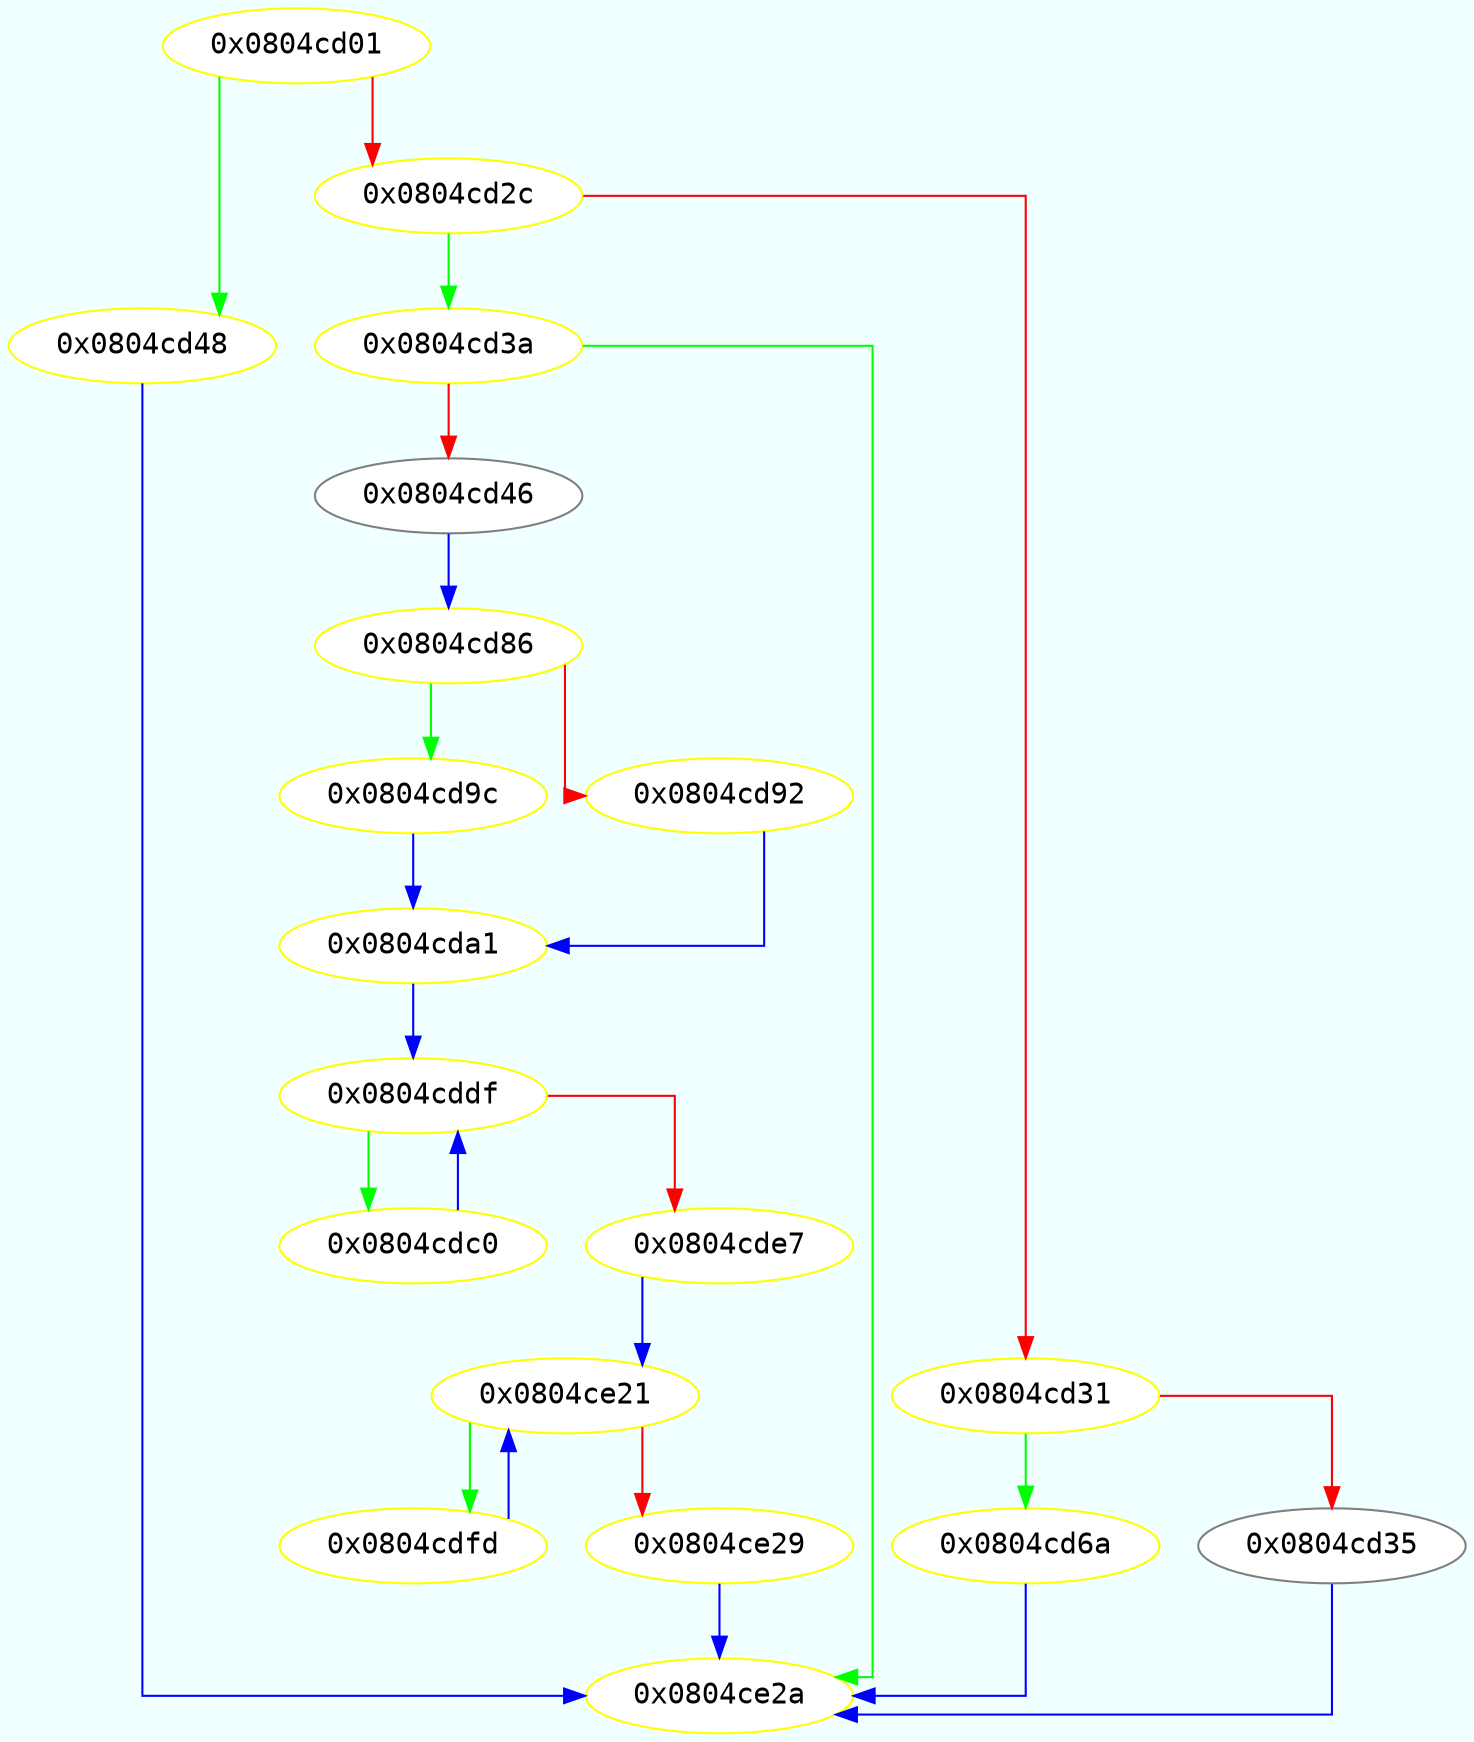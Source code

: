 digraph code {
	graph [bgcolor=azure fontsize=8 fontname="Courier" splines="ortho"];
	node [fillcolor=gray style=filled];
	edge [arrowhead="normal"];
	"0x0804cd01" -> "0x0804cd48" [color="green"];
	"0x0804cd01" -> "0x0804cd2c" [color="red"];
	"0x0804cd01" [URL="sym.pn/0x0804cd01", fillcolor="white",color="yellow", fontname="Courier",label="0x0804cd01"]
	"0x0804cd2c" -> "0x0804cd3a" [color="green"];
	"0x0804cd2c" -> "0x0804cd31" [color="red"];
	"0x0804cd2c" [URL="sym.pn/0x0804cd2c", fillcolor="white",color="yellow", fontname="Courier",label="0x0804cd2c"]
	"0x0804cd31" -> "0x0804cd6a" [color="green"];
	"0x0804cd31" -> "0x0804cd35" [color="red"];
	"0x0804cd31" [URL="sym.pn/0x0804cd31", fillcolor="white",color="yellow", fontname="Courier",label="0x0804cd31"]
	"0x0804cd35" -> "0x0804ce2a" [color="blue"];
	"0x0804cd35" [URL="sym.pn/0x0804cd35", fillcolor="white",color="#7f7f7f", fontname="Courier",label="0x0804cd35"]
	"0x0804cd3a" -> "0x0804ce2a" [color="green"];
	"0x0804cd3a" -> "0x0804cd46" [color="red"];
	"0x0804cd3a" [URL="sym.pn/0x0804cd3a", fillcolor="white",color="yellow", fontname="Courier",label="0x0804cd3a"]
	"0x0804cd46" -> "0x0804cd86" [color="blue"];
	"0x0804cd46" [URL="sym.pn/0x0804cd46", fillcolor="white",color="#7f7f7f", fontname="Courier",label="0x0804cd46"]
	"0x0804cd48" -> "0x0804ce2a" [color="blue"];
	"0x0804cd48" [URL="sym.pn/0x0804cd48", fillcolor="white",color="yellow", fontname="Courier",label="0x0804cd48"]
	"0x0804cd6a" -> "0x0804ce2a" [color="blue"];
	"0x0804cd6a" [URL="sym.pn/0x0804cd6a", fillcolor="white",color="yellow", fontname="Courier",label="0x0804cd6a"]
	"0x0804cd86" -> "0x0804cd9c" [color="green"];
	"0x0804cd86" -> "0x0804cd92" [color="red"];
	"0x0804cd86" [URL="sym.pn/0x0804cd86", fillcolor="white",color="yellow", fontname="Courier",label="0x0804cd86"]
	"0x0804cd92" -> "0x0804cda1" [color="blue"];
	"0x0804cd92" [URL="sym.pn/0x0804cd92", fillcolor="white",color="yellow", fontname="Courier",label="0x0804cd92"]
	"0x0804cd9c" -> "0x0804cda1" [color="blue"];
	"0x0804cd9c" [URL="sym.pn/0x0804cd9c", fillcolor="white",color="yellow", fontname="Courier",label="0x0804cd9c"]
	"0x0804cda1" -> "0x0804cddf" [color="blue"];
	"0x0804cda1" [URL="sym.pn/0x0804cda1", fillcolor="white",color="yellow", fontname="Courier",label="0x0804cda1"]
	"0x0804cdc0" -> "0x0804cddf" [color="blue"];
	"0x0804cdc0" [URL="sym.pn/0x0804cdc0", fillcolor="white",color="yellow", fontname="Courier",label="0x0804cdc0"]
	"0x0804cddf" -> "0x0804cdc0" [color="green"];
	"0x0804cddf" -> "0x0804cde7" [color="red"];
	"0x0804cddf" [URL="sym.pn/0x0804cddf", fillcolor="white",color="yellow", fontname="Courier",label="0x0804cddf"]
	"0x0804cde7" -> "0x0804ce21" [color="blue"];
	"0x0804cde7" [URL="sym.pn/0x0804cde7", fillcolor="white",color="yellow", fontname="Courier",label="0x0804cde7"]
	"0x0804cdfd" -> "0x0804ce21" [color="blue"];
	"0x0804cdfd" [URL="sym.pn/0x0804cdfd", fillcolor="white",color="yellow", fontname="Courier",label="0x0804cdfd"]
	"0x0804ce21" -> "0x0804cdfd" [color="green"];
	"0x0804ce21" -> "0x0804ce29" [color="red"];
	"0x0804ce21" [URL="sym.pn/0x0804ce21", fillcolor="white",color="yellow", fontname="Courier",label="0x0804ce21"]
	"0x0804ce29" -> "0x0804ce2a" [color="blue"];
	"0x0804ce29" [URL="sym.pn/0x0804ce29", fillcolor="white",color="yellow", fontname="Courier",label="0x0804ce29"]
	"0x0804ce2a" [URL="sym.pn/0x0804ce2a", fillcolor="white",color="yellow", fontname="Courier",label="0x0804ce2a"]
}
